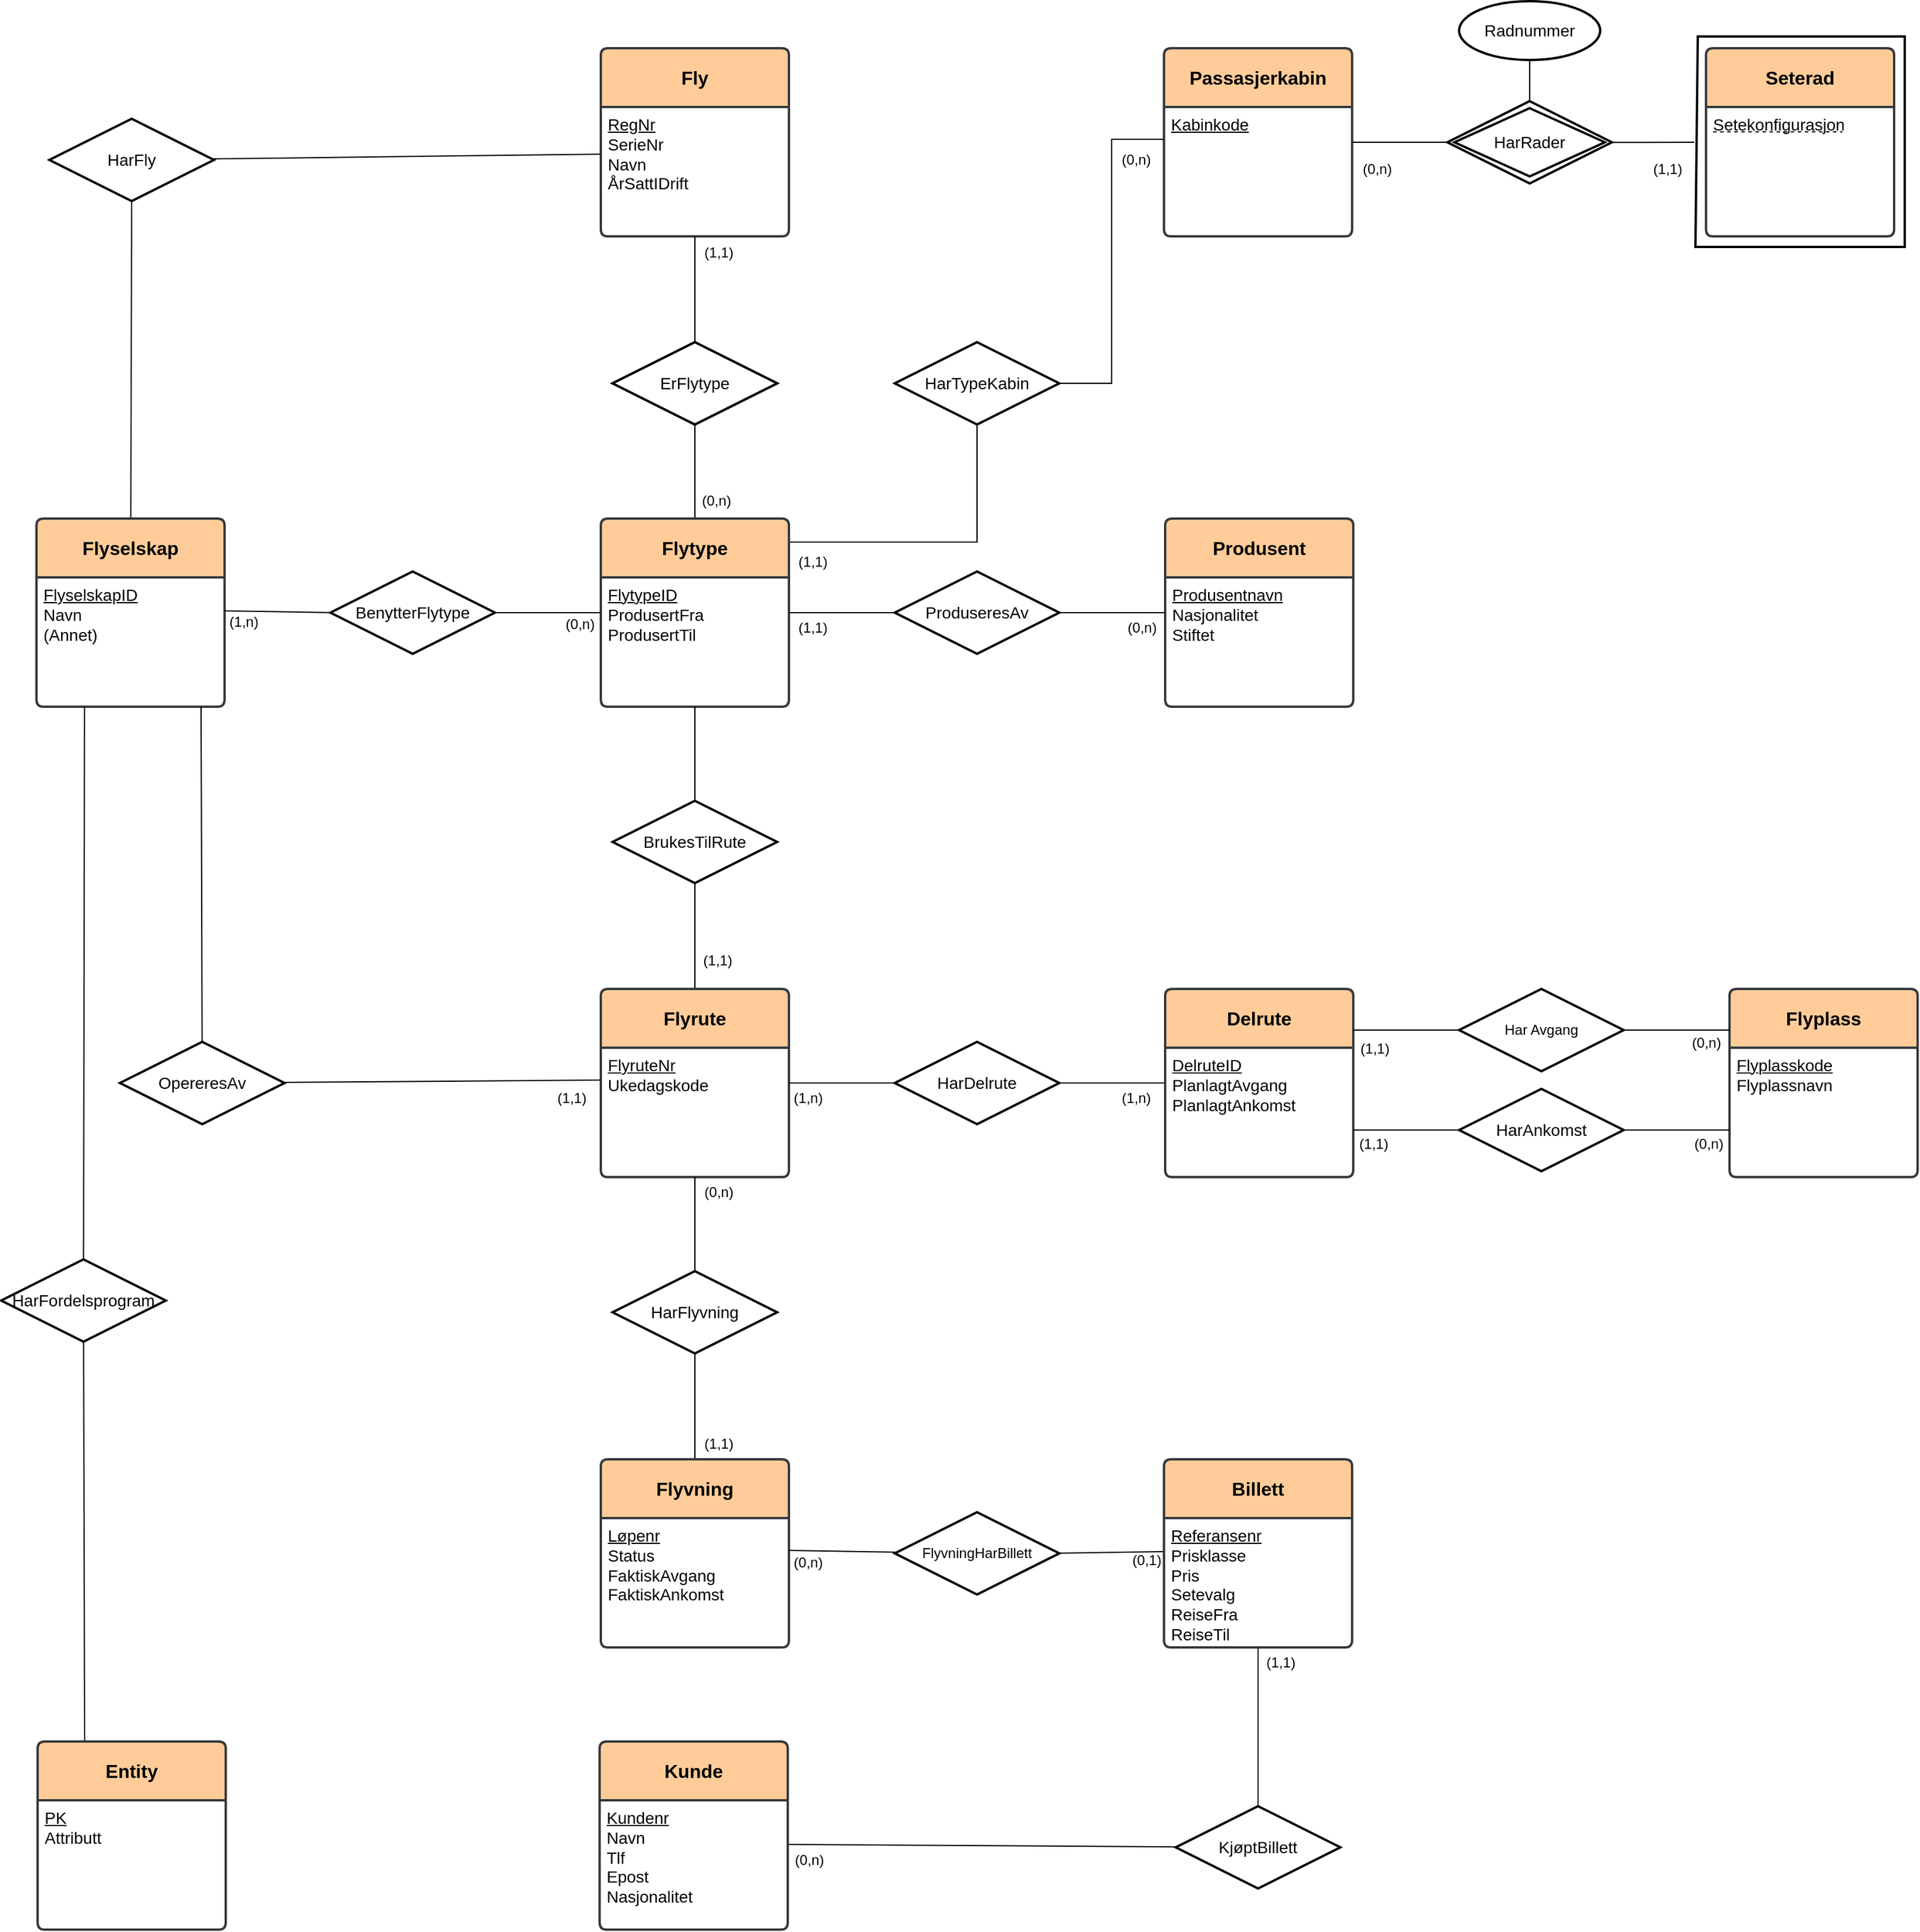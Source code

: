 <mxfile>
    <diagram id="1Zk1XJ8AuGHgXQJe4rgg" name="Page-1">
        <mxGraphModel dx="703" dy="886" grid="1" gridSize="10" guides="1" tooltips="1" connect="1" arrows="1" fold="1" page="0" pageScale="1" pageWidth="827" pageHeight="1169" math="0" shadow="0">
            <root>
                <mxCell id="0"/>
                <mxCell id="1" parent="0"/>
                <mxCell id="122" style="edgeStyle=none;html=1;" parent="1" source="114" target="113" edge="1">
                    <mxGeometry relative="1" as="geometry"/>
                </mxCell>
                <mxCell id="148" style="edgeStyle=none;html=1;entryX=0.5;entryY=1;entryDx=0;entryDy=0;endArrow=none;endFill=0;" parent="1" source="2" target="147" edge="1">
                    <mxGeometry relative="1" as="geometry"/>
                </mxCell>
                <mxCell id="2" value="&lt;font style=&quot;font-size: 16px;&quot;&gt;&lt;b style=&quot;&quot;&gt;Flyselskap&lt;/b&gt;&lt;/font&gt;" style="swimlane;childLayout=stackLayout;horizontal=1;startSize=50;horizontalStack=0;rounded=1;fontSize=14;fontStyle=0;strokeWidth=2;resizeParent=0;resizeLast=1;shadow=0;dashed=0;align=center;arcSize=4;whiteSpace=wrap;html=1;fillColor=#ffcc99;strokeColor=#36393d;" parent="1" vertex="1">
                    <mxGeometry x="320" y="320" width="160" height="160" as="geometry"/>
                </mxCell>
                <mxCell id="3" value="&lt;div style=&quot;&quot;&gt;&lt;span style=&quot;font-size: 14px;&quot;&gt;&lt;u&gt;FlyselskapID&lt;/u&gt;&lt;/span&gt;&lt;/div&gt;&lt;div style=&quot;&quot;&gt;&lt;span style=&quot;font-size: 14px;&quot;&gt;Navn&lt;/span&gt;&lt;/div&gt;&lt;div style=&quot;&quot;&gt;&lt;span style=&quot;font-size: 14px;&quot;&gt;(Annet)&lt;/span&gt;&lt;/div&gt;" style="align=left;strokeColor=none;fillColor=none;spacingLeft=4;fontSize=12;verticalAlign=top;resizable=0;rotatable=0;part=1;html=1;" parent="2" vertex="1">
                    <mxGeometry y="50" width="160" height="110" as="geometry"/>
                </mxCell>
                <mxCell id="14" style="edgeStyle=none;html=1;entryX=0.5;entryY=1;entryDx=0;entryDy=0;endArrow=none;endFill=0;" parent="1" source="4" target="13" edge="1">
                    <mxGeometry relative="1" as="geometry"/>
                </mxCell>
                <mxCell id="89" style="edgeStyle=orthogonalEdgeStyle;html=1;exitX=1;exitY=0.25;exitDx=0;exitDy=0;entryX=0.5;entryY=1;entryDx=0;entryDy=0;rounded=0;curved=0;endArrow=none;endFill=0;" parent="1" source="4" target="88" edge="1">
                    <mxGeometry relative="1" as="geometry">
                        <Array as="points">
                            <mxPoint x="960" y="340"/>
                            <mxPoint x="1120" y="340"/>
                        </Array>
                    </mxGeometry>
                </mxCell>
                <mxCell id="4" value="&lt;font style=&quot;font-size: 16px;&quot;&gt;&lt;b style=&quot;&quot;&gt;Flytype&lt;/b&gt;&lt;/font&gt;" style="swimlane;childLayout=stackLayout;horizontal=1;startSize=50;horizontalStack=0;rounded=1;fontSize=14;fontStyle=0;strokeWidth=2;resizeParent=0;resizeLast=1;shadow=0;dashed=0;align=center;arcSize=4;whiteSpace=wrap;html=1;fillColor=#ffcc99;strokeColor=#36393d;" parent="1" vertex="1">
                    <mxGeometry x="800" y="320" width="160" height="160" as="geometry"/>
                </mxCell>
                <mxCell id="5" value="&lt;div style=&quot;&quot;&gt;&lt;span style=&quot;background-color: transparent;&quot;&gt;&lt;u style=&quot;&quot;&gt;&lt;font style=&quot;font-size: 14px;&quot;&gt;FlytypeID&lt;/font&gt;&lt;/u&gt;&lt;/span&gt;&lt;/div&gt;&lt;div style=&quot;&quot;&gt;&lt;font style=&quot;font-size: 14px;&quot;&gt;ProdusertFra&lt;/font&gt;&lt;/div&gt;&lt;div style=&quot;&quot;&gt;&lt;font style=&quot;font-size: 14px;&quot;&gt;ProdusertTil&lt;/font&gt;&lt;/div&gt;" style="align=left;strokeColor=none;fillColor=none;spacingLeft=4;fontSize=12;verticalAlign=top;resizable=0;rotatable=0;part=1;html=1;" parent="4" vertex="1">
                    <mxGeometry y="50" width="160" height="110" as="geometry"/>
                </mxCell>
                <mxCell id="9" style="edgeStyle=none;html=1;entryX=0;entryY=0.5;entryDx=0;entryDy=0;endArrow=none;endFill=0;" parent="1" source="6" target="4" edge="1">
                    <mxGeometry relative="1" as="geometry"/>
                </mxCell>
                <mxCell id="56" style="edgeStyle=none;html=1;entryX=1;entryY=0.25;entryDx=0;entryDy=0;endArrow=none;endFill=0;" parent="1" edge="1">
                    <mxGeometry relative="1" as="geometry">
                        <mxPoint x="572.121" y="399.939" as="sourcePoint"/>
                        <mxPoint x="480" y="398.5" as="targetPoint"/>
                    </mxGeometry>
                </mxCell>
                <mxCell id="6" value="&lt;font style=&quot;font-size: 14px;&quot;&gt;BenytterFlytype&lt;/font&gt;" style="shape=rhombus;perimeter=rhombusPerimeter;whiteSpace=wrap;html=1;align=center;strokeWidth=2;" parent="1" vertex="1">
                    <mxGeometry x="570" y="365" width="140" height="70" as="geometry"/>
                </mxCell>
                <mxCell id="10" value="&lt;font style=&quot;font-size: 16px;&quot;&gt;&lt;b style=&quot;&quot;&gt;Fly&lt;/b&gt;&lt;/font&gt;" style="swimlane;childLayout=stackLayout;horizontal=1;startSize=50;horizontalStack=0;rounded=1;fontSize=14;fontStyle=0;strokeWidth=2;resizeParent=0;resizeLast=1;shadow=0;dashed=0;align=center;arcSize=4;whiteSpace=wrap;html=1;fillColor=#ffcc99;strokeColor=#36393d;" parent="1" vertex="1">
                    <mxGeometry x="800" y="-80" width="160" height="160" as="geometry"/>
                </mxCell>
                <mxCell id="11" value="&lt;div style=&quot;&quot;&gt;&lt;span style=&quot;font-size: 14px;&quot;&gt;&lt;u&gt;RegNr&lt;/u&gt;&lt;/span&gt;&lt;/div&gt;&lt;div style=&quot;&quot;&gt;&lt;span style=&quot;font-size: 14px;&quot;&gt;SerieNr&lt;/span&gt;&lt;/div&gt;&lt;div style=&quot;&quot;&gt;&lt;span style=&quot;font-size: 14px;&quot;&gt;Navn&lt;/span&gt;&lt;/div&gt;&lt;div style=&quot;&quot;&gt;&lt;span style=&quot;font-size: 14px;&quot;&gt;ÅrSattIDrift&lt;/span&gt;&lt;/div&gt;" style="align=left;strokeColor=none;fillColor=none;spacingLeft=4;fontSize=12;verticalAlign=top;resizable=0;rotatable=0;part=1;html=1;" parent="10" vertex="1">
                    <mxGeometry y="50" width="160" height="110" as="geometry"/>
                </mxCell>
                <mxCell id="12" value="&lt;font style=&quot;font-size: 14px;&quot;&gt;Relationship&lt;/font&gt;" style="shape=rhombus;perimeter=rhombusPerimeter;whiteSpace=wrap;html=1;align=center;strokeWidth=2;" parent="1" vertex="1">
                    <mxGeometry x="810" y="170" width="140" height="70" as="geometry"/>
                </mxCell>
                <mxCell id="15" style="edgeStyle=none;html=1;entryX=0.5;entryY=1;entryDx=0;entryDy=0;endArrow=none;endFill=0;" parent="1" source="13" target="11" edge="1">
                    <mxGeometry relative="1" as="geometry"/>
                </mxCell>
                <mxCell id="13" value="&lt;span style=&quot;font-size: 14px;&quot;&gt;ErFlytype&lt;/span&gt;" style="shape=rhombus;perimeter=rhombusPerimeter;whiteSpace=wrap;html=1;align=center;strokeWidth=2;" parent="1" vertex="1">
                    <mxGeometry x="810" y="170" width="140" height="70" as="geometry"/>
                </mxCell>
                <mxCell id="16" value="&lt;font style=&quot;font-size: 16px;&quot;&gt;&lt;b style=&quot;&quot;&gt;Produsent&lt;/b&gt;&lt;/font&gt;" style="swimlane;childLayout=stackLayout;horizontal=1;startSize=50;horizontalStack=0;rounded=1;fontSize=14;fontStyle=0;strokeWidth=2;resizeParent=0;resizeLast=1;shadow=0;dashed=0;align=center;arcSize=4;whiteSpace=wrap;html=1;fillColor=#ffcc99;strokeColor=#36393d;" parent="1" vertex="1">
                    <mxGeometry x="1280" y="320" width="160" height="160" as="geometry"/>
                </mxCell>
                <mxCell id="17" value="&lt;div style=&quot;&quot;&gt;&lt;span style=&quot;font-size: 14px;&quot;&gt;&lt;u&gt;Produsentnavn&lt;/u&gt;&lt;/span&gt;&lt;/div&gt;&lt;div style=&quot;&quot;&gt;&lt;span style=&quot;font-size: 14px;&quot;&gt;Nasjonalitet&lt;/span&gt;&lt;/div&gt;&lt;div style=&quot;&quot;&gt;&lt;span style=&quot;font-size: 14px;&quot;&gt;Stiftet&lt;/span&gt;&lt;/div&gt;" style="align=left;strokeColor=none;fillColor=none;spacingLeft=4;fontSize=12;verticalAlign=top;resizable=0;rotatable=0;part=1;html=1;" parent="16" vertex="1">
                    <mxGeometry y="50" width="160" height="110" as="geometry"/>
                </mxCell>
                <mxCell id="19" value="&lt;font style=&quot;font-size: 14px;&quot;&gt;ProduseresAv&lt;/font&gt;" style="shape=rhombus;perimeter=rhombusPerimeter;whiteSpace=wrap;html=1;align=center;strokeWidth=2;" parent="1" vertex="1">
                    <mxGeometry x="1050" y="365" width="140" height="70" as="geometry"/>
                </mxCell>
                <mxCell id="21" style="edgeStyle=none;html=1;entryX=1;entryY=0.273;entryDx=0;entryDy=0;entryPerimeter=0;endArrow=none;endFill=0;" parent="1" source="19" target="5" edge="1">
                    <mxGeometry relative="1" as="geometry"/>
                </mxCell>
                <mxCell id="22" style="edgeStyle=none;html=1;entryX=0;entryY=0.273;entryDx=0;entryDy=0;entryPerimeter=0;endArrow=none;endFill=0;" parent="1" source="19" target="17" edge="1">
                    <mxGeometry relative="1" as="geometry"/>
                </mxCell>
                <mxCell id="29" style="edgeStyle=none;html=1;entryX=0.5;entryY=1;entryDx=0;entryDy=0;endArrow=none;endFill=0;" parent="1" source="23" target="5" edge="1">
                    <mxGeometry relative="1" as="geometry"/>
                </mxCell>
                <mxCell id="30" style="edgeStyle=none;html=1;entryX=0.5;entryY=0;entryDx=0;entryDy=0;endArrow=none;endFill=0;" parent="1" source="23" target="24" edge="1">
                    <mxGeometry relative="1" as="geometry"/>
                </mxCell>
                <mxCell id="23" value="&lt;font style=&quot;font-size: 14px;&quot;&gt;BrukesTilRute&lt;/font&gt;" style="shape=rhombus;perimeter=rhombusPerimeter;whiteSpace=wrap;html=1;align=center;strokeWidth=2;" parent="1" vertex="1">
                    <mxGeometry x="810" y="560" width="140" height="70" as="geometry"/>
                </mxCell>
                <mxCell id="24" value="&lt;font style=&quot;font-size: 16px;&quot;&gt;&lt;b style=&quot;&quot;&gt;Flyrute&lt;/b&gt;&lt;/font&gt;" style="swimlane;childLayout=stackLayout;horizontal=1;startSize=50;horizontalStack=0;rounded=1;fontSize=14;fontStyle=0;strokeWidth=2;resizeParent=0;resizeLast=1;shadow=0;dashed=0;align=center;arcSize=4;whiteSpace=wrap;html=1;fillColor=#ffcc99;strokeColor=#36393d;" parent="1" vertex="1">
                    <mxGeometry x="800" y="720" width="160" height="160" as="geometry"/>
                </mxCell>
                <mxCell id="25" value="&lt;div style=&quot;&quot;&gt;&lt;span style=&quot;font-size: 14px;&quot;&gt;&lt;u&gt;FlyruteNr&lt;/u&gt;&lt;/span&gt;&lt;/div&gt;&lt;div style=&quot;&quot;&gt;&lt;span style=&quot;font-size: 14px;&quot;&gt;Ukedagskode&lt;/span&gt;&lt;/div&gt;" style="align=left;strokeColor=none;fillColor=none;spacingLeft=4;fontSize=12;verticalAlign=top;resizable=0;rotatable=0;part=1;html=1;" parent="24" vertex="1">
                    <mxGeometry y="50" width="160" height="110" as="geometry"/>
                </mxCell>
                <mxCell id="100" style="edgeStyle=none;html=1;entryX=0;entryY=0.5;entryDx=0;entryDy=0;endArrow=none;endFill=0;" parent="1" source="26" target="27" edge="1">
                    <mxGeometry relative="1" as="geometry"/>
                </mxCell>
                <mxCell id="26" value="&lt;font style=&quot;font-size: 14px;&quot;&gt;HarDelrute&lt;/font&gt;" style="shape=rhombus;perimeter=rhombusPerimeter;whiteSpace=wrap;html=1;align=center;strokeWidth=2;" parent="1" vertex="1">
                    <mxGeometry x="1050" y="765" width="140" height="70" as="geometry"/>
                </mxCell>
                <mxCell id="27" value="&lt;font style=&quot;font-size: 16px;&quot;&gt;&lt;b style=&quot;&quot;&gt;Delrute&lt;/b&gt;&lt;/font&gt;" style="swimlane;childLayout=stackLayout;horizontal=1;startSize=50;horizontalStack=0;rounded=1;fontSize=14;fontStyle=0;strokeWidth=2;resizeParent=0;resizeLast=1;shadow=0;dashed=0;align=center;arcSize=4;whiteSpace=wrap;html=1;fillColor=#ffcc99;strokeColor=#36393d;" parent="1" vertex="1">
                    <mxGeometry x="1280" y="720" width="160" height="160" as="geometry"/>
                </mxCell>
                <mxCell id="28" value="&lt;div style=&quot;&quot;&gt;&lt;span style=&quot;font-size: 14px;&quot;&gt;&lt;u&gt;DelruteID&lt;/u&gt;&lt;/span&gt;&lt;/div&gt;&lt;div style=&quot;&quot;&gt;&lt;span style=&quot;font-size: 14px;&quot;&gt;PlanlagtAvgang&lt;/span&gt;&lt;/div&gt;&lt;div style=&quot;&quot;&gt;&lt;span style=&quot;font-size: 14px;&quot;&gt;PlanlagtAnkomst&lt;/span&gt;&lt;/div&gt;" style="align=left;strokeColor=none;fillColor=none;spacingLeft=4;fontSize=12;verticalAlign=top;resizable=0;rotatable=0;part=1;html=1;" parent="27" vertex="1">
                    <mxGeometry y="50" width="160" height="110" as="geometry"/>
                </mxCell>
                <mxCell id="32" style="edgeStyle=none;html=1;entryX=1;entryY=0.273;entryDx=0;entryDy=0;entryPerimeter=0;endArrow=none;endFill=0;" parent="1" source="26" target="25" edge="1">
                    <mxGeometry relative="1" as="geometry"/>
                </mxCell>
                <mxCell id="34" value="Har Avgang" style="shape=rhombus;perimeter=rhombusPerimeter;whiteSpace=wrap;html=1;align=center;strokeWidth=2;" parent="1" vertex="1">
                    <mxGeometry x="1530" y="720" width="140" height="70" as="geometry"/>
                </mxCell>
                <mxCell id="38" value="&lt;font style=&quot;font-size: 16px;&quot;&gt;&lt;b style=&quot;&quot;&gt;Flyplass&lt;/b&gt;&lt;/font&gt;" style="swimlane;childLayout=stackLayout;horizontal=1;startSize=50;horizontalStack=0;rounded=1;fontSize=14;fontStyle=0;strokeWidth=2;resizeParent=0;resizeLast=1;shadow=0;dashed=0;align=center;arcSize=4;whiteSpace=wrap;html=1;fillColor=#ffcc99;strokeColor=#36393d;" parent="1" vertex="1">
                    <mxGeometry x="1760" y="720" width="160" height="160" as="geometry"/>
                </mxCell>
                <mxCell id="39" value="&lt;div style=&quot;&quot;&gt;&lt;u style=&quot;background-color: transparent;&quot;&gt;&lt;font style=&quot;font-size: 14px;&quot;&gt;Flyplasskode&lt;/font&gt;&lt;/u&gt;&lt;/div&gt;&lt;div style=&quot;&quot;&gt;&lt;span style=&quot;font-size: 14px;&quot;&gt;Flyplassnavn&lt;/span&gt;&lt;/div&gt;" style="align=left;strokeColor=none;fillColor=none;spacingLeft=4;fontSize=12;verticalAlign=top;resizable=0;rotatable=0;part=1;html=1;" parent="38" vertex="1">
                    <mxGeometry y="50" width="160" height="110" as="geometry"/>
                </mxCell>
                <mxCell id="41" value="&lt;font style=&quot;font-size: 14px;&quot;&gt;HarAnkomst&lt;/font&gt;" style="shape=rhombus;perimeter=rhombusPerimeter;whiteSpace=wrap;html=1;align=center;strokeWidth=2;" parent="1" vertex="1">
                    <mxGeometry x="1530" y="805" width="140" height="70" as="geometry"/>
                </mxCell>
                <mxCell id="42" style="edgeStyle=none;html=1;entryX=1;entryY=0.219;entryDx=0;entryDy=0;entryPerimeter=0;endArrow=none;endFill=0;" parent="1" source="34" target="27" edge="1">
                    <mxGeometry relative="1" as="geometry"/>
                </mxCell>
                <mxCell id="43" style="edgeStyle=none;html=1;entryX=1;entryY=0.636;entryDx=0;entryDy=0;entryPerimeter=0;endArrow=none;endFill=0;" parent="1" source="41" target="28" edge="1">
                    <mxGeometry relative="1" as="geometry"/>
                </mxCell>
                <mxCell id="44" style="edgeStyle=none;html=1;entryX=0;entryY=0.219;entryDx=0;entryDy=0;entryPerimeter=0;endArrow=none;endFill=0;" parent="1" source="34" target="38" edge="1">
                    <mxGeometry relative="1" as="geometry"/>
                </mxCell>
                <mxCell id="45" style="edgeStyle=none;html=1;entryX=0;entryY=0.636;entryDx=0;entryDy=0;entryPerimeter=0;endArrow=none;endFill=0;" parent="1" source="41" target="39" edge="1">
                    <mxGeometry relative="1" as="geometry"/>
                </mxCell>
                <mxCell id="51" style="edgeStyle=none;html=1;entryX=0.5;entryY=1;entryDx=0;entryDy=0;endArrow=none;endFill=0;" parent="1" source="50" edge="1">
                    <mxGeometry relative="1" as="geometry">
                        <mxPoint x="460" y="480" as="targetPoint"/>
                    </mxGeometry>
                </mxCell>
                <mxCell id="104" style="edgeStyle=none;html=1;entryX=0;entryY=0.25;entryDx=0;entryDy=0;endArrow=none;endFill=0;" parent="1" source="50" target="25" edge="1">
                    <mxGeometry relative="1" as="geometry"/>
                </mxCell>
                <mxCell id="50" value="&lt;font style=&quot;font-size: 14px;&quot;&gt;OpereresAv&lt;/font&gt;" style="shape=rhombus;perimeter=rhombusPerimeter;whiteSpace=wrap;html=1;align=center;strokeWidth=2;" parent="1" vertex="1">
                    <mxGeometry x="391" y="765" width="140" height="70" as="geometry"/>
                </mxCell>
                <mxCell id="57" value="(1,n)" style="text;html=1;align=center;verticalAlign=middle;resizable=0;points=[];autosize=1;strokeColor=none;fillColor=none;" parent="1" vertex="1">
                    <mxGeometry x="471" y="393" width="50" height="30" as="geometry"/>
                </mxCell>
                <mxCell id="58" value="(0,n)" style="text;html=1;align=center;verticalAlign=middle;resizable=0;points=[];autosize=1;strokeColor=none;fillColor=none;" parent="1" vertex="1">
                    <mxGeometry x="757" y="395" width="50" height="30" as="geometry"/>
                </mxCell>
                <mxCell id="59" value="(1,1)" style="text;html=1;align=center;verticalAlign=middle;resizable=0;points=[];autosize=1;strokeColor=none;fillColor=none;" parent="1" vertex="1">
                    <mxGeometry x="874" y="681" width="50" height="30" as="geometry"/>
                </mxCell>
                <mxCell id="60" value="(1,1)" style="text;html=1;align=center;verticalAlign=middle;resizable=0;points=[];autosize=1;strokeColor=none;fillColor=none;" parent="1" vertex="1">
                    <mxGeometry x="750" y="798" width="50" height="30" as="geometry"/>
                </mxCell>
                <mxCell id="61" value="(1,n)" style="text;html=1;align=center;verticalAlign=middle;resizable=0;points=[];autosize=1;strokeColor=none;fillColor=none;" parent="1" vertex="1">
                    <mxGeometry x="951" y="798" width="50" height="30" as="geometry"/>
                </mxCell>
                <mxCell id="62" value="(1,n)" style="text;html=1;align=center;verticalAlign=middle;resizable=0;points=[];autosize=1;strokeColor=none;fillColor=none;" parent="1" vertex="1">
                    <mxGeometry x="1230" y="798" width="50" height="30" as="geometry"/>
                </mxCell>
                <mxCell id="63" value="(1,1)" style="text;html=1;align=center;verticalAlign=middle;resizable=0;points=[];autosize=1;strokeColor=none;fillColor=none;" parent="1" vertex="1">
                    <mxGeometry x="1433" y="756" width="50" height="30" as="geometry"/>
                </mxCell>
                <mxCell id="64" value="(1,1)" style="text;html=1;align=center;verticalAlign=middle;resizable=0;points=[];autosize=1;strokeColor=none;fillColor=none;" parent="1" vertex="1">
                    <mxGeometry x="1432" y="837" width="50" height="30" as="geometry"/>
                </mxCell>
                <mxCell id="65" value="(0,n)" style="text;html=1;align=center;verticalAlign=middle;resizable=0;points=[];autosize=1;strokeColor=none;fillColor=none;" parent="1" vertex="1">
                    <mxGeometry x="1715" y="751" width="50" height="30" as="geometry"/>
                </mxCell>
                <mxCell id="66" value="(0,n)" style="text;html=1;align=center;verticalAlign=middle;resizable=0;points=[];autosize=1;strokeColor=none;fillColor=none;" parent="1" vertex="1">
                    <mxGeometry x="1717" y="837" width="50" height="30" as="geometry"/>
                </mxCell>
                <mxCell id="170" style="edgeStyle=none;html=1;entryX=1;entryY=0.25;entryDx=0;entryDy=0;endArrow=none;endFill=0;" edge="1" parent="1" source="67">
                    <mxGeometry relative="1" as="geometry">
                        <mxPoint x="959" y="1447.5" as="targetPoint"/>
                    </mxGeometry>
                </mxCell>
                <mxCell id="187" style="edgeStyle=none;html=1;entryX=0.5;entryY=1;entryDx=0;entryDy=0;endArrow=none;endFill=0;" edge="1" parent="1" source="67" target="185">
                    <mxGeometry relative="1" as="geometry"/>
                </mxCell>
                <mxCell id="67" value="&lt;font style=&quot;font-size: 14px;&quot;&gt;KjøptBillett&lt;/font&gt;" style="shape=rhombus;perimeter=rhombusPerimeter;whiteSpace=wrap;html=1;align=center;strokeWidth=2;" parent="1" vertex="1">
                    <mxGeometry x="1289" y="1415" width="140" height="70" as="geometry"/>
                </mxCell>
                <mxCell id="76" style="edgeStyle=none;html=1;entryX=0.5;entryY=1;entryDx=0;entryDy=0;endArrow=none;endFill=0;" parent="1" source="72" target="25" edge="1">
                    <mxGeometry relative="1" as="geometry"/>
                </mxCell>
                <mxCell id="77" style="edgeStyle=none;html=1;entryX=0.5;entryY=0;entryDx=0;entryDy=0;endArrow=none;endFill=0;" parent="1" source="72" target="73" edge="1">
                    <mxGeometry relative="1" as="geometry"/>
                </mxCell>
                <mxCell id="72" value="&lt;font style=&quot;font-size: 14px;&quot;&gt;HarFlyvning&lt;/font&gt;" style="shape=rhombus;perimeter=rhombusPerimeter;whiteSpace=wrap;html=1;align=center;strokeWidth=2;" parent="1" vertex="1">
                    <mxGeometry x="810" y="960" width="140" height="70" as="geometry"/>
                </mxCell>
                <mxCell id="73" value="&lt;font style=&quot;font-size: 16px;&quot;&gt;&lt;b style=&quot;&quot;&gt;Flyvning&lt;/b&gt;&lt;/font&gt;" style="swimlane;childLayout=stackLayout;horizontal=1;startSize=50;horizontalStack=0;rounded=1;fontSize=14;fontStyle=0;strokeWidth=2;resizeParent=0;resizeLast=1;shadow=0;dashed=0;align=center;arcSize=4;whiteSpace=wrap;html=1;fillColor=#ffcc99;strokeColor=#36393d;" parent="1" vertex="1">
                    <mxGeometry x="800" y="1120" width="160" height="160" as="geometry"/>
                </mxCell>
                <mxCell id="74" value="&lt;div style=&quot;&quot;&gt;&lt;span style=&quot;font-size: 14px;&quot;&gt;&lt;u&gt;Løpenr&lt;/u&gt;&lt;/span&gt;&lt;/div&gt;&lt;div style=&quot;&quot;&gt;&lt;span style=&quot;font-size: 14px;&quot;&gt;Status&lt;/span&gt;&lt;/div&gt;&lt;div style=&quot;&quot;&gt;&lt;span style=&quot;font-size: 14px;&quot;&gt;FaktiskAvgang&lt;/span&gt;&lt;/div&gt;&lt;div style=&quot;&quot;&gt;&lt;span style=&quot;font-size: 14px;&quot;&gt;FaktiskAnkomst&lt;/span&gt;&lt;/div&gt;" style="align=left;strokeColor=none;fillColor=none;spacingLeft=4;fontSize=12;verticalAlign=top;resizable=0;rotatable=0;part=1;html=1;" parent="73" vertex="1">
                    <mxGeometry y="50" width="160" height="110" as="geometry"/>
                </mxCell>
                <mxCell id="82" value="&lt;font style=&quot;font-size: 16px;&quot;&gt;&lt;b style=&quot;&quot;&gt;Kunde&lt;/b&gt;&lt;/font&gt;" style="swimlane;childLayout=stackLayout;horizontal=1;startSize=50;horizontalStack=0;rounded=1;fontSize=14;fontStyle=0;strokeWidth=2;resizeParent=0;resizeLast=1;shadow=0;dashed=0;align=center;arcSize=4;whiteSpace=wrap;html=1;fillColor=#ffcc99;strokeColor=#36393d;" parent="1" vertex="1">
                    <mxGeometry x="799" y="1360" width="160" height="160" as="geometry"/>
                </mxCell>
                <mxCell id="83" value="&lt;div style=&quot;&quot;&gt;&lt;span style=&quot;font-size: 14px;&quot;&gt;&lt;u&gt;Kundenr&lt;/u&gt;&lt;/span&gt;&lt;/div&gt;&lt;div style=&quot;&quot;&gt;&lt;span style=&quot;font-size: 14px;&quot;&gt;Navn&lt;/span&gt;&lt;/div&gt;&lt;div style=&quot;&quot;&gt;&lt;span style=&quot;font-size: 14px;&quot;&gt;Tlf&lt;/span&gt;&lt;/div&gt;&lt;div style=&quot;&quot;&gt;&lt;span style=&quot;font-size: 14px;&quot;&gt;Epost&lt;/span&gt;&lt;/div&gt;&lt;div style=&quot;&quot;&gt;&lt;span style=&quot;font-size: 14px;&quot;&gt;Nasjonalitet&lt;/span&gt;&lt;/div&gt;" style="align=left;strokeColor=none;fillColor=none;spacingLeft=4;fontSize=12;verticalAlign=top;resizable=0;rotatable=0;part=1;html=1;" parent="82" vertex="1">
                    <mxGeometry y="50" width="160" height="110" as="geometry"/>
                </mxCell>
                <mxCell id="85" value="&lt;font style=&quot;font-size: 16px;&quot;&gt;&lt;b style=&quot;&quot;&gt;Passasjerkabin&lt;/b&gt;&lt;/font&gt;" style="swimlane;childLayout=stackLayout;horizontal=1;startSize=50;horizontalStack=0;rounded=1;fontSize=14;fontStyle=0;strokeWidth=2;resizeParent=0;resizeLast=1;shadow=0;dashed=0;align=center;arcSize=4;whiteSpace=wrap;html=1;fillColor=#ffcc99;strokeColor=#36393d;" parent="1" vertex="1">
                    <mxGeometry x="1279" y="-80" width="160" height="160" as="geometry"/>
                </mxCell>
                <mxCell id="86" value="&lt;div style=&quot;&quot;&gt;&lt;span style=&quot;font-size: 14px;&quot;&gt;&lt;u&gt;Kabinkode&lt;/u&gt;&lt;/span&gt;&lt;/div&gt;" style="align=left;strokeColor=none;fillColor=none;spacingLeft=4;fontSize=12;verticalAlign=top;resizable=0;rotatable=0;part=1;html=1;" parent="85" vertex="1">
                    <mxGeometry y="50" width="160" height="110" as="geometry"/>
                </mxCell>
                <mxCell id="111" style="edgeStyle=orthogonalEdgeStyle;html=1;entryX=0;entryY=0.25;entryDx=0;entryDy=0;rounded=0;curved=0;endArrow=none;endFill=0;" parent="1" source="88" target="86" edge="1">
                    <mxGeometry relative="1" as="geometry"/>
                </mxCell>
                <mxCell id="88" value="&lt;font style=&quot;font-size: 14px;&quot;&gt;HarTypeKabin&lt;/font&gt;" style="shape=rhombus;perimeter=rhombusPerimeter;whiteSpace=wrap;html=1;align=center;strokeWidth=2;" parent="1" vertex="1">
                    <mxGeometry x="1050" y="170" width="140" height="70" as="geometry"/>
                </mxCell>
                <mxCell id="200" style="edgeStyle=none;html=1;entryX=0.25;entryY=0;entryDx=0;entryDy=0;endArrow=none;endFill=0;" edge="1" parent="1" source="92" target="93">
                    <mxGeometry relative="1" as="geometry"/>
                </mxCell>
                <mxCell id="92" value="&lt;font style=&quot;font-size: 14px;&quot;&gt;HarFordelsprogram&lt;/font&gt;" style="shape=rhombus;perimeter=rhombusPerimeter;whiteSpace=wrap;html=1;align=center;strokeWidth=2;" parent="1" vertex="1">
                    <mxGeometry x="290" y="950" width="140" height="70" as="geometry"/>
                </mxCell>
                <mxCell id="93" value="&lt;font style=&quot;font-size: 16px;&quot;&gt;&lt;b style=&quot;&quot;&gt;Entity&lt;/b&gt;&lt;/font&gt;" style="swimlane;childLayout=stackLayout;horizontal=1;startSize=50;horizontalStack=0;rounded=1;fontSize=14;fontStyle=0;strokeWidth=2;resizeParent=0;resizeLast=1;shadow=0;dashed=0;align=center;arcSize=4;whiteSpace=wrap;html=1;fillColor=#ffcc99;strokeColor=#36393d;" parent="1" vertex="1">
                    <mxGeometry x="321" y="1360" width="160" height="160" as="geometry"/>
                </mxCell>
                <mxCell id="94" value="&lt;div style=&quot;&quot;&gt;&lt;u style=&quot;background-color: transparent;&quot;&gt;&lt;font style=&quot;font-size: 14px;&quot;&gt;PK&lt;/font&gt;&lt;/u&gt;&lt;/div&gt;&lt;div style=&quot;&quot;&gt;&lt;font style=&quot;font-size: 14px;&quot;&gt;Attributt&lt;/font&gt;&lt;/div&gt;" style="align=left;strokeColor=none;fillColor=none;spacingLeft=4;fontSize=12;verticalAlign=top;resizable=0;rotatable=0;part=1;html=1;" parent="93" vertex="1">
                    <mxGeometry y="50" width="160" height="110" as="geometry"/>
                </mxCell>
                <mxCell id="105" value="(1,1)" style="text;html=1;align=center;verticalAlign=middle;resizable=0;points=[];autosize=1;strokeColor=none;fillColor=none;" parent="1" vertex="1">
                    <mxGeometry x="955" y="398" width="50" height="30" as="geometry"/>
                </mxCell>
                <mxCell id="106" value="(0,n)" style="text;html=1;align=center;verticalAlign=middle;resizable=0;points=[];autosize=1;strokeColor=none;fillColor=none;" parent="1" vertex="1">
                    <mxGeometry x="1235" y="398" width="50" height="30" as="geometry"/>
                </mxCell>
                <mxCell id="107" value="(1,1)" style="text;html=1;align=center;verticalAlign=middle;resizable=0;points=[];autosize=1;strokeColor=none;fillColor=none;" parent="1" vertex="1">
                    <mxGeometry x="955" y="342" width="50" height="30" as="geometry"/>
                </mxCell>
                <mxCell id="108" value="(0,n)" style="text;html=1;align=center;verticalAlign=middle;resizable=0;points=[];autosize=1;strokeColor=none;fillColor=none;" parent="1" vertex="1">
                    <mxGeometry x="1230" width="50" height="30" as="geometry"/>
                </mxCell>
                <mxCell id="109" value="(0,n)" style="text;html=1;align=center;verticalAlign=middle;resizable=0;points=[];autosize=1;strokeColor=none;fillColor=none;" parent="1" vertex="1">
                    <mxGeometry x="873" y="290" width="50" height="30" as="geometry"/>
                </mxCell>
                <mxCell id="110" value="(1,1)" style="text;html=1;align=center;verticalAlign=middle;resizable=0;points=[];autosize=1;strokeColor=none;fillColor=none;" parent="1" vertex="1">
                    <mxGeometry x="875" y="79" width="50" height="30" as="geometry"/>
                </mxCell>
                <mxCell id="117" style="edgeStyle=none;html=1;entryX=1;entryY=0.5;entryDx=0;entryDy=0;endArrow=none;endFill=0;" parent="1" target="85" edge="1">
                    <mxGeometry relative="1" as="geometry">
                        <mxPoint x="1520" as="sourcePoint"/>
                    </mxGeometry>
                </mxCell>
                <mxCell id="128" style="edgeStyle=none;html=1;entryX=0.5;entryY=1;entryDx=0;entryDy=0;endArrow=none;endFill=0;" parent="1" target="127" edge="1">
                    <mxGeometry relative="1" as="geometry">
                        <mxPoint x="1590" y="-35" as="sourcePoint"/>
                    </mxGeometry>
                </mxCell>
                <mxCell id="113" value="&lt;span style=&quot;font-size: 16px;&quot;&gt;&lt;b&gt;Seterad&lt;/b&gt;&lt;/span&gt;" style="swimlane;childLayout=stackLayout;horizontal=1;startSize=50;horizontalStack=0;rounded=1;fontSize=14;fontStyle=0;strokeWidth=2;resizeParent=0;resizeLast=1;shadow=0;dashed=0;align=center;arcSize=4;whiteSpace=wrap;html=1;fillColor=#ffcc99;strokeColor=#36393d;" parent="1" vertex="1">
                    <mxGeometry x="1740" y="-80" width="160" height="160" as="geometry"/>
                </mxCell>
                <mxCell id="126" value="" style="endArrow=none;dashed=1;html=1;" parent="113" edge="1">
                    <mxGeometry width="50" height="50" relative="1" as="geometry">
                        <mxPoint x="6" y="71.09" as="sourcePoint"/>
                        <mxPoint x="116" y="71.09" as="targetPoint"/>
                    </mxGeometry>
                </mxCell>
                <mxCell id="114" value="&lt;div&gt;&lt;font style=&quot;font-size: 14px;&quot;&gt;Setekonfigurasjon&lt;/font&gt;&lt;/div&gt;&lt;div&gt;&lt;br&gt;&lt;/div&gt;" style="align=left;strokeColor=none;fillColor=none;spacingLeft=4;fontSize=12;verticalAlign=top;resizable=0;rotatable=0;part=1;html=1;" parent="113" vertex="1">
                    <mxGeometry y="50" width="160" height="110" as="geometry"/>
                </mxCell>
                <mxCell id="116" style="edgeStyle=none;html=1;endArrow=none;endFill=0;" parent="1" edge="1">
                    <mxGeometry relative="1" as="geometry">
                        <mxPoint x="1659.666" y="0.167" as="sourcePoint"/>
                        <mxPoint x="1730" as="targetPoint"/>
                    </mxGeometry>
                </mxCell>
                <mxCell id="123" value="(0,n)" style="text;html=1;align=center;verticalAlign=middle;resizable=0;points=[];autosize=1;strokeColor=none;fillColor=none;" parent="1" vertex="1">
                    <mxGeometry x="1435" y="8" width="50" height="30" as="geometry"/>
                </mxCell>
                <mxCell id="124" value="(1,1)" style="text;html=1;align=center;verticalAlign=middle;resizable=0;points=[];autosize=1;strokeColor=none;fillColor=none;" parent="1" vertex="1">
                    <mxGeometry x="1682" y="8" width="50" height="30" as="geometry"/>
                </mxCell>
                <mxCell id="127" value="&lt;font style=&quot;font-size: 14px;&quot;&gt;Radnummer&lt;/font&gt;" style="ellipse;whiteSpace=wrap;html=1;align=center;strokeWidth=2;" parent="1" vertex="1">
                    <mxGeometry x="1530" y="-120" width="120" height="50" as="geometry"/>
                </mxCell>
                <mxCell id="132" value="&lt;font style=&quot;font-size: 14px;&quot;&gt;HarRader&lt;/font&gt;" style="shape=rhombus;double=1;perimeter=rhombusPerimeter;whiteSpace=wrap;html=1;align=center;strokeWidth=2;perimeterSpacing=0;" parent="1" vertex="1">
                    <mxGeometry x="1520" y="-35" width="140" height="70" as="geometry"/>
                </mxCell>
                <mxCell id="136" value="" style="endArrow=none;html=1;strokeWidth=2;" parent="1" edge="1">
                    <mxGeometry width="50" height="50" relative="1" as="geometry">
                        <mxPoint x="1910" y="89" as="sourcePoint"/>
                        <mxPoint x="1730" y="89" as="targetPoint"/>
                    </mxGeometry>
                </mxCell>
                <mxCell id="137" value="" style="endArrow=none;html=1;strokeWidth=2;" parent="1" edge="1">
                    <mxGeometry width="50" height="50" relative="1" as="geometry">
                        <mxPoint x="1731" y="90" as="sourcePoint"/>
                        <mxPoint x="1733" y="-90" as="targetPoint"/>
                    </mxGeometry>
                </mxCell>
                <mxCell id="138" value="" style="endArrow=none;html=1;strokeWidth=2;" parent="1" edge="1">
                    <mxGeometry width="50" height="50" relative="1" as="geometry">
                        <mxPoint x="1732" y="-90" as="sourcePoint"/>
                        <mxPoint x="1910" y="-90" as="targetPoint"/>
                    </mxGeometry>
                </mxCell>
                <mxCell id="139" value="" style="endArrow=none;html=1;strokeWidth=2;" parent="1" edge="1">
                    <mxGeometry width="50" height="50" relative="1" as="geometry">
                        <mxPoint x="1909" y="90" as="sourcePoint"/>
                        <mxPoint x="1909" y="-90" as="targetPoint"/>
                    </mxGeometry>
                </mxCell>
                <mxCell id="147" value="&lt;span style=&quot;font-size: 14px;&quot;&gt;HarFly&lt;/span&gt;" style="shape=rhombus;perimeter=rhombusPerimeter;whiteSpace=wrap;html=1;align=center;strokeWidth=2;" parent="1" vertex="1">
                    <mxGeometry x="331" y="-20" width="140" height="70" as="geometry"/>
                </mxCell>
                <mxCell id="150" style="edgeStyle=none;html=1;entryX=0;entryY=0.364;entryDx=0;entryDy=0;entryPerimeter=0;endArrow=none;endFill=0;" parent="1" source="147" target="11" edge="1">
                    <mxGeometry relative="1" as="geometry"/>
                </mxCell>
                <mxCell id="157" value="(1,1)" style="text;html=1;align=center;verticalAlign=middle;resizable=0;points=[];autosize=1;strokeColor=none;fillColor=none;" vertex="1" parent="1">
                    <mxGeometry x="875" y="1092" width="50" height="30" as="geometry"/>
                </mxCell>
                <mxCell id="158" value="(0,n)" style="text;html=1;align=center;verticalAlign=middle;resizable=0;points=[];autosize=1;strokeColor=none;fillColor=none;" vertex="1" parent="1">
                    <mxGeometry x="875" y="878" width="50" height="30" as="geometry"/>
                </mxCell>
                <mxCell id="182" style="edgeStyle=none;html=1;entryX=0;entryY=0.25;entryDx=0;entryDy=0;endArrow=none;endFill=0;" edge="1" parent="1">
                    <mxGeometry relative="1" as="geometry">
                        <mxPoint x="1187.866" y="1199.933" as="sourcePoint"/>
                        <mxPoint x="1279" y="1198.5" as="targetPoint"/>
                    </mxGeometry>
                </mxCell>
                <mxCell id="186" style="edgeStyle=none;html=1;entryX=1;entryY=0.25;entryDx=0;entryDy=0;endArrow=none;endFill=0;" edge="1" parent="1" source="180" target="74">
                    <mxGeometry relative="1" as="geometry"/>
                </mxCell>
                <mxCell id="180" value="FlyvningHarBillett" style="shape=rhombus;perimeter=rhombusPerimeter;whiteSpace=wrap;html=1;align=center;strokeWidth=2;" vertex="1" parent="1">
                    <mxGeometry x="1050" y="1165" width="140" height="70" as="geometry"/>
                </mxCell>
                <mxCell id="184" value="&lt;font style=&quot;font-size: 16px;&quot;&gt;&lt;b style=&quot;&quot;&gt;Billett&lt;/b&gt;&lt;/font&gt;" style="swimlane;childLayout=stackLayout;horizontal=1;startSize=50;horizontalStack=0;rounded=1;fontSize=14;fontStyle=0;strokeWidth=2;resizeParent=0;resizeLast=1;shadow=0;dashed=0;align=center;arcSize=4;whiteSpace=wrap;html=1;fillColor=#ffcc99;strokeColor=#36393d;" vertex="1" parent="1">
                    <mxGeometry x="1279" y="1120" width="160" height="160" as="geometry"/>
                </mxCell>
                <mxCell id="185" value="&lt;div style=&quot;&quot;&gt;&lt;span style=&quot;font-size: 14px;&quot;&gt;&lt;u&gt;Referansenr&lt;/u&gt;&lt;/span&gt;&lt;/div&gt;&lt;div style=&quot;&quot;&gt;&lt;span style=&quot;font-size: 14px;&quot;&gt;Prisklasse&lt;/span&gt;&lt;/div&gt;&lt;div style=&quot;&quot;&gt;&lt;span style=&quot;font-size: 14px;&quot;&gt;Pris&lt;/span&gt;&lt;/div&gt;&lt;div style=&quot;&quot;&gt;&lt;span style=&quot;font-size: 14px;&quot;&gt;Setevalg&lt;/span&gt;&lt;/div&gt;&lt;div style=&quot;&quot;&gt;&lt;span style=&quot;font-size: 14px;&quot;&gt;ReiseFra&lt;/span&gt;&lt;/div&gt;&lt;div style=&quot;&quot;&gt;&lt;span style=&quot;font-size: 14px;&quot;&gt;ReiseTil&lt;/span&gt;&lt;/div&gt;&lt;div style=&quot;&quot;&gt;&lt;span style=&quot;font-size: 14px;&quot;&gt;&lt;br&gt;&lt;/span&gt;&lt;/div&gt;" style="align=left;strokeColor=none;fillColor=none;spacingLeft=4;fontSize=12;verticalAlign=top;resizable=0;rotatable=0;part=1;html=1;" vertex="1" parent="184">
                    <mxGeometry y="50" width="160" height="110" as="geometry"/>
                </mxCell>
                <mxCell id="188" value="(0,1)" style="text;html=1;align=center;verticalAlign=middle;resizable=0;points=[];autosize=1;strokeColor=none;fillColor=none;" vertex="1" parent="1">
                    <mxGeometry x="1239" y="1191" width="50" height="30" as="geometry"/>
                </mxCell>
                <mxCell id="192" value="(0,n)" style="text;html=1;align=center;verticalAlign=middle;resizable=0;points=[];autosize=1;strokeColor=none;fillColor=none;" vertex="1" parent="1">
                    <mxGeometry x="951" y="1193" width="50" height="30" as="geometry"/>
                </mxCell>
                <mxCell id="195" value="(0,n)" style="text;html=1;align=center;verticalAlign=middle;resizable=0;points=[];autosize=1;strokeColor=none;fillColor=none;" vertex="1" parent="1">
                    <mxGeometry x="952" y="1446" width="50" height="30" as="geometry"/>
                </mxCell>
                <mxCell id="196" value="(1,1)" style="text;html=1;align=center;verticalAlign=middle;resizable=0;points=[];autosize=1;strokeColor=none;fillColor=none;" vertex="1" parent="1">
                    <mxGeometry x="1353" y="1278" width="50" height="30" as="geometry"/>
                </mxCell>
                <mxCell id="199" style="edgeStyle=none;html=1;endArrow=none;endFill=0;" edge="1" parent="1" target="92">
                    <mxGeometry relative="1" as="geometry">
                        <mxPoint x="360.902" y="480.0" as="sourcePoint"/>
                    </mxGeometry>
                </mxCell>
            </root>
        </mxGraphModel>
    </diagram>
</mxfile>